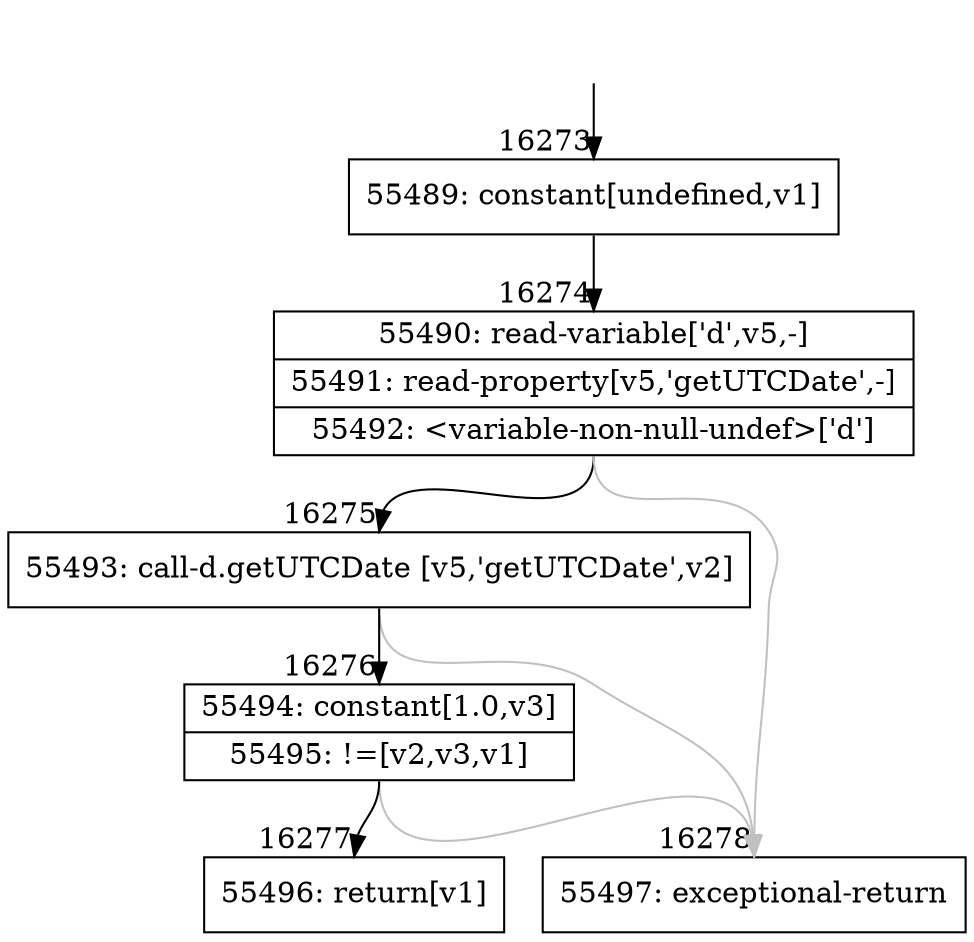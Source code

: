 digraph {
rankdir="TD"
BB_entry1502[shape=none,label=""];
BB_entry1502 -> BB16273 [tailport=s, headport=n, headlabel="    16273"]
BB16273 [shape=record label="{55489: constant[undefined,v1]}" ] 
BB16273 -> BB16274 [tailport=s, headport=n, headlabel="      16274"]
BB16274 [shape=record label="{55490: read-variable['d',v5,-]|55491: read-property[v5,'getUTCDate',-]|55492: \<variable-non-null-undef\>['d']}" ] 
BB16274 -> BB16275 [tailport=s, headport=n, headlabel="      16275"]
BB16274 -> BB16278 [tailport=s, headport=n, color=gray, headlabel="      16278"]
BB16275 [shape=record label="{55493: call-d.getUTCDate [v5,'getUTCDate',v2]}" ] 
BB16275 -> BB16276 [tailport=s, headport=n, headlabel="      16276"]
BB16275 -> BB16278 [tailport=s, headport=n, color=gray]
BB16276 [shape=record label="{55494: constant[1.0,v3]|55495: !=[v2,v3,v1]}" ] 
BB16276 -> BB16277 [tailport=s, headport=n, headlabel="      16277"]
BB16276 -> BB16278 [tailport=s, headport=n, color=gray]
BB16277 [shape=record label="{55496: return[v1]}" ] 
BB16278 [shape=record label="{55497: exceptional-return}" ] 
//#$~ 9474
}
